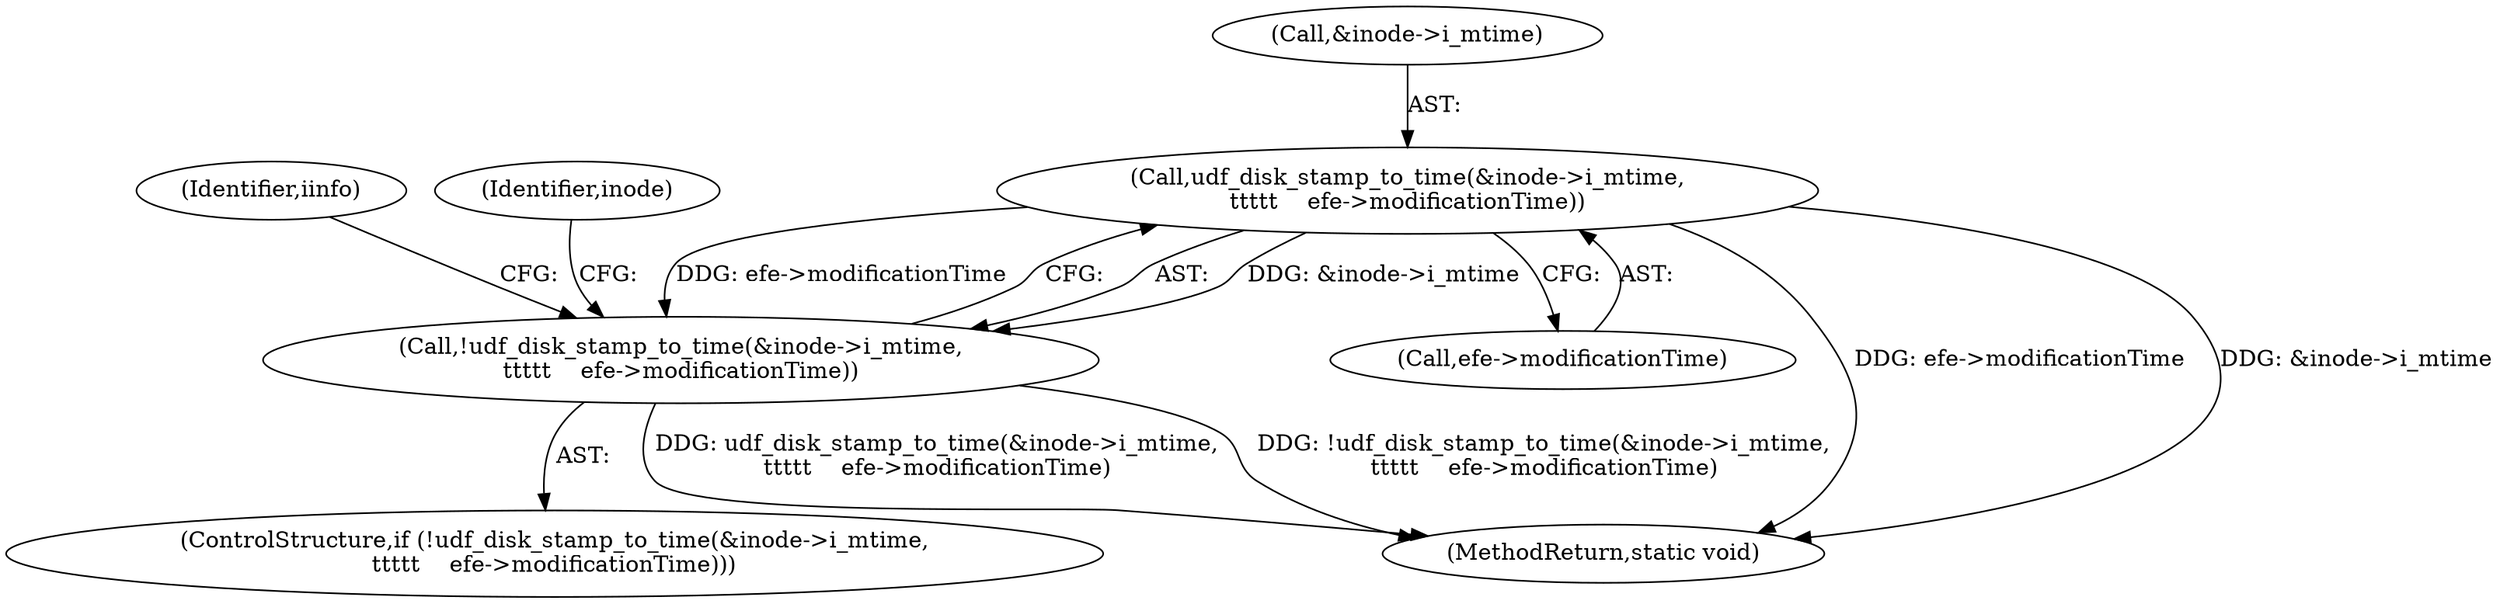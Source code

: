 digraph "0_linux_c03aa9f6e1f938618e6db2e23afef0574efeeb65@pointer" {
"1000874" [label="(Call,udf_disk_stamp_to_time(&inode->i_mtime,\n\t\t\t\t\t    efe->modificationTime))"];
"1000873" [label="(Call,!udf_disk_stamp_to_time(&inode->i_mtime,\n\t\t\t\t\t    efe->modificationTime))"];
"1000894" [label="(Identifier,iinfo)"];
"1000879" [label="(Call,efe->modificationTime)"];
"1001156" [label="(MethodReturn,static void)"];
"1000872" [label="(ControlStructure,if (!udf_disk_stamp_to_time(&inode->i_mtime,\n\t\t\t\t\t    efe->modificationTime)))"];
"1000874" [label="(Call,udf_disk_stamp_to_time(&inode->i_mtime,\n\t\t\t\t\t    efe->modificationTime))"];
"1000873" [label="(Call,!udf_disk_stamp_to_time(&inode->i_mtime,\n\t\t\t\t\t    efe->modificationTime))"];
"1000884" [label="(Identifier,inode)"];
"1000875" [label="(Call,&inode->i_mtime)"];
"1000874" -> "1000873"  [label="AST: "];
"1000874" -> "1000879"  [label="CFG: "];
"1000875" -> "1000874"  [label="AST: "];
"1000879" -> "1000874"  [label="AST: "];
"1000873" -> "1000874"  [label="CFG: "];
"1000874" -> "1001156"  [label="DDG: efe->modificationTime"];
"1000874" -> "1001156"  [label="DDG: &inode->i_mtime"];
"1000874" -> "1000873"  [label="DDG: &inode->i_mtime"];
"1000874" -> "1000873"  [label="DDG: efe->modificationTime"];
"1000873" -> "1000872"  [label="AST: "];
"1000884" -> "1000873"  [label="CFG: "];
"1000894" -> "1000873"  [label="CFG: "];
"1000873" -> "1001156"  [label="DDG: udf_disk_stamp_to_time(&inode->i_mtime,\n\t\t\t\t\t    efe->modificationTime)"];
"1000873" -> "1001156"  [label="DDG: !udf_disk_stamp_to_time(&inode->i_mtime,\n\t\t\t\t\t    efe->modificationTime)"];
}
